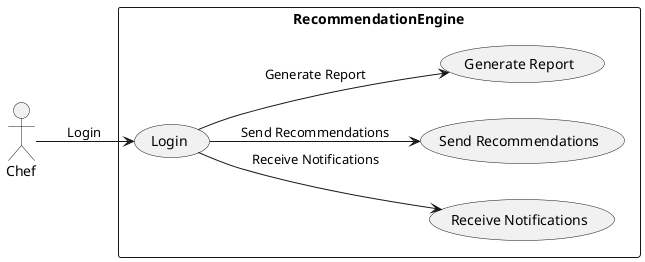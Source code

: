 @startuml
left to right direction
actor Chef

rectangle RecommendationEngine {
    usecase "Login" as UC1
    usecase "Receive Notifications" as UC2
    usecase "Send Recommendations" as UC3
    usecase "Generate Report" as UC4
}

Chef --> UC1 : Login
UC1 --> UC2 : Receive Notifications
UC1 --> UC3 : Send Recommendations
UC1 --> UC4 : Generate Report

@enduml